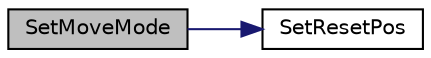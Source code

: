 digraph "SetMoveMode"
{
 // INTERACTIVE_SVG=YES
 // LATEX_PDF_SIZE
  edge [fontname="Helvetica",fontsize="10",labelfontname="Helvetica",labelfontsize="10"];
  node [fontname="Helvetica",fontsize="10",shape=record];
  rankdir="LR";
  Node1 [label="SetMoveMode",height=0.2,width=0.4,color="black", fillcolor="grey75", style="filled", fontcolor="black",tooltip="Sets the target transform for the pick object"];
  Node1 -> Node2 [color="midnightblue",fontsize="10",style="solid",fontname="Helvetica"];
  Node2 [label="SetResetPos",height=0.2,width=0.4,color="black", fillcolor="white", style="filled",URL="$class_mirage_x_r_1_1_pick.html#ab53447f5efa3ca16dd4533c5d873a237",tooltip="Sets the possition of the pick objects reset location"];
}
